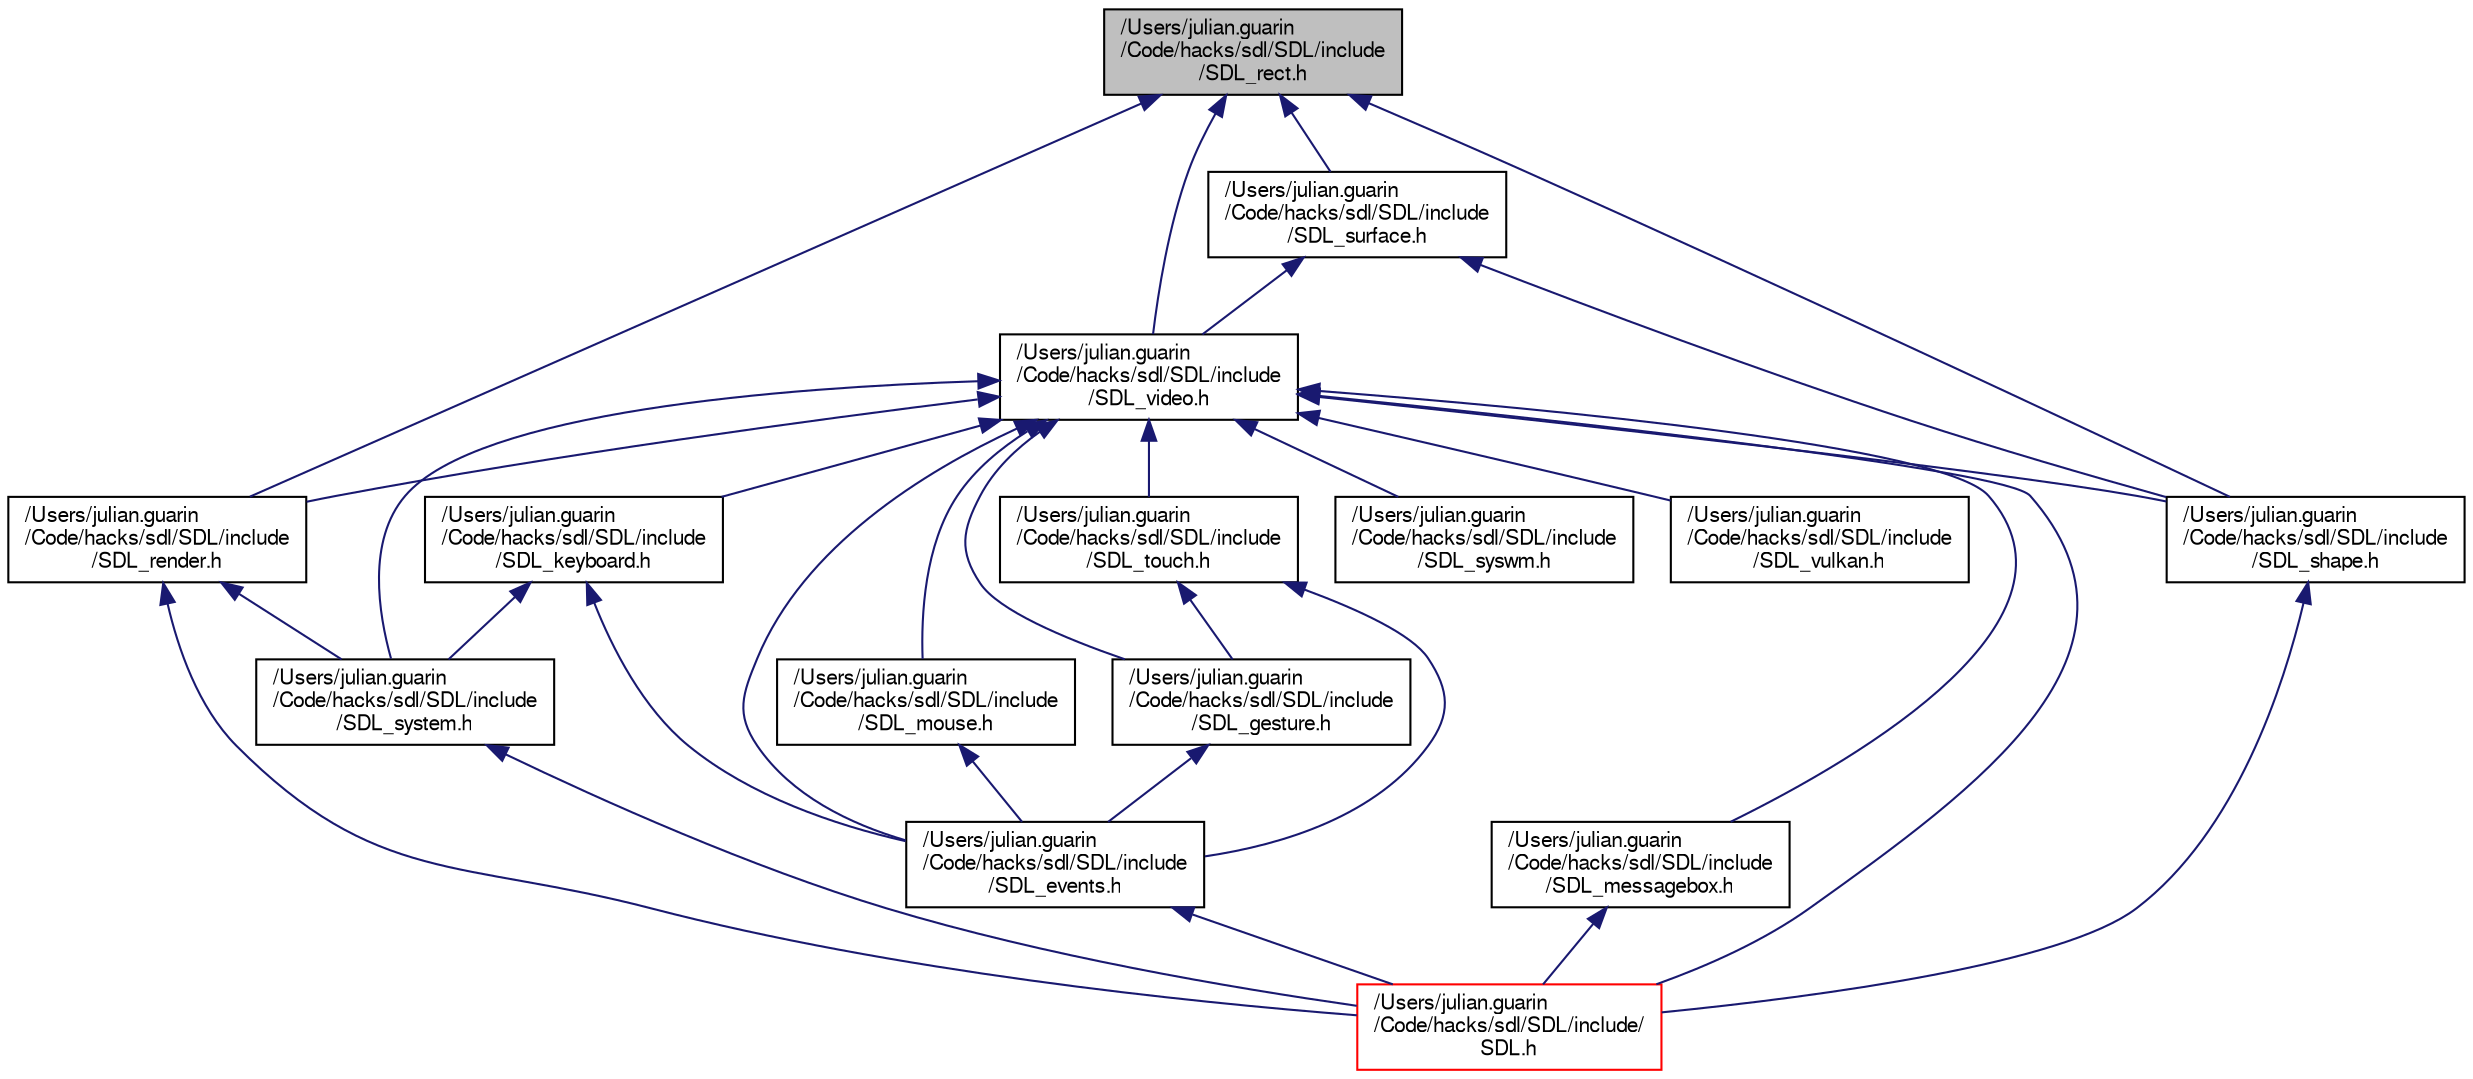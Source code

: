 digraph "/Users/julian.guarin/Code/hacks/sdl/SDL/include/SDL_rect.h"
{
  edge [fontname="FreeSans",fontsize="10",labelfontname="FreeSans",labelfontsize="10"];
  node [fontname="FreeSans",fontsize="10",shape=record];
  Node13 [label="/Users/julian.guarin\l/Code/hacks/sdl/SDL/include\l/SDL_rect.h",height=0.2,width=0.4,color="black", fillcolor="grey75", style="filled", fontcolor="black"];
  Node13 -> Node14 [dir="back",color="midnightblue",fontsize="10",style="solid",fontname="FreeSans"];
  Node14 [label="/Users/julian.guarin\l/Code/hacks/sdl/SDL/include\l/SDL_video.h",height=0.2,width=0.4,color="black", fillcolor="white", style="filled",URL="$dc/d64/_s_d_l__video_8h.html"];
  Node14 -> Node15 [dir="back",color="midnightblue",fontsize="10",style="solid",fontname="FreeSans"];
  Node15 [label="/Users/julian.guarin\l/Code/hacks/sdl/SDL/include\l/SDL_events.h",height=0.2,width=0.4,color="black", fillcolor="white", style="filled",URL="$d9/d42/_s_d_l__events_8h.html"];
  Node15 -> Node16 [dir="back",color="midnightblue",fontsize="10",style="solid",fontname="FreeSans"];
  Node16 [label="/Users/julian.guarin\l/Code/hacks/sdl/SDL/include/\lSDL.h",height=0.2,width=0.4,color="red", fillcolor="white", style="filled",URL="$de/ddc/_s_d_l_8h.html"];
  Node14 -> Node21 [dir="back",color="midnightblue",fontsize="10",style="solid",fontname="FreeSans"];
  Node21 [label="/Users/julian.guarin\l/Code/hacks/sdl/SDL/include\l/SDL_keyboard.h",height=0.2,width=0.4,color="black", fillcolor="white", style="filled",URL="$d3/d07/_s_d_l__keyboard_8h.html"];
  Node21 -> Node15 [dir="back",color="midnightblue",fontsize="10",style="solid",fontname="FreeSans"];
  Node21 -> Node22 [dir="back",color="midnightblue",fontsize="10",style="solid",fontname="FreeSans"];
  Node22 [label="/Users/julian.guarin\l/Code/hacks/sdl/SDL/include\l/SDL_system.h",height=0.2,width=0.4,color="black", fillcolor="white", style="filled",URL="$d9/d7c/_s_d_l__system_8h.html"];
  Node22 -> Node16 [dir="back",color="midnightblue",fontsize="10",style="solid",fontname="FreeSans"];
  Node14 -> Node23 [dir="back",color="midnightblue",fontsize="10",style="solid",fontname="FreeSans"];
  Node23 [label="/Users/julian.guarin\l/Code/hacks/sdl/SDL/include\l/SDL_mouse.h",height=0.2,width=0.4,color="black", fillcolor="white", style="filled",URL="$d5/d62/_s_d_l__mouse_8h.html"];
  Node23 -> Node15 [dir="back",color="midnightblue",fontsize="10",style="solid",fontname="FreeSans"];
  Node14 -> Node24 [dir="back",color="midnightblue",fontsize="10",style="solid",fontname="FreeSans"];
  Node24 [label="/Users/julian.guarin\l/Code/hacks/sdl/SDL/include\l/SDL_gesture.h",height=0.2,width=0.4,color="black", fillcolor="white", style="filled",URL="$de/da1/_s_d_l__gesture_8h.html"];
  Node24 -> Node15 [dir="back",color="midnightblue",fontsize="10",style="solid",fontname="FreeSans"];
  Node14 -> Node25 [dir="back",color="midnightblue",fontsize="10",style="solid",fontname="FreeSans"];
  Node25 [label="/Users/julian.guarin\l/Code/hacks/sdl/SDL/include\l/SDL_touch.h",height=0.2,width=0.4,color="black", fillcolor="white", style="filled",URL="$da/dc2/_s_d_l__touch_8h.html"];
  Node25 -> Node24 [dir="back",color="midnightblue",fontsize="10",style="solid",fontname="FreeSans"];
  Node25 -> Node15 [dir="back",color="midnightblue",fontsize="10",style="solid",fontname="FreeSans"];
  Node14 -> Node26 [dir="back",color="midnightblue",fontsize="10",style="solid",fontname="FreeSans"];
  Node26 [label="/Users/julian.guarin\l/Code/hacks/sdl/SDL/include\l/SDL_messagebox.h",height=0.2,width=0.4,color="black", fillcolor="white", style="filled",URL="$da/d36/_s_d_l__messagebox_8h.html"];
  Node26 -> Node16 [dir="back",color="midnightblue",fontsize="10",style="solid",fontname="FreeSans"];
  Node14 -> Node27 [dir="back",color="midnightblue",fontsize="10",style="solid",fontname="FreeSans"];
  Node27 [label="/Users/julian.guarin\l/Code/hacks/sdl/SDL/include\l/SDL_render.h",height=0.2,width=0.4,color="black", fillcolor="white", style="filled",URL="$d6/d30/_s_d_l__render_8h.html"];
  Node27 -> Node16 [dir="back",color="midnightblue",fontsize="10",style="solid",fontname="FreeSans"];
  Node27 -> Node22 [dir="back",color="midnightblue",fontsize="10",style="solid",fontname="FreeSans"];
  Node14 -> Node28 [dir="back",color="midnightblue",fontsize="10",style="solid",fontname="FreeSans"];
  Node28 [label="/Users/julian.guarin\l/Code/hacks/sdl/SDL/include\l/SDL_shape.h",height=0.2,width=0.4,color="black", fillcolor="white", style="filled",URL="$dc/d20/_s_d_l__shape_8h.html"];
  Node28 -> Node16 [dir="back",color="midnightblue",fontsize="10",style="solid",fontname="FreeSans"];
  Node14 -> Node22 [dir="back",color="midnightblue",fontsize="10",style="solid",fontname="FreeSans"];
  Node14 -> Node16 [dir="back",color="midnightblue",fontsize="10",style="solid",fontname="FreeSans"];
  Node14 -> Node29 [dir="back",color="midnightblue",fontsize="10",style="solid",fontname="FreeSans"];
  Node29 [label="/Users/julian.guarin\l/Code/hacks/sdl/SDL/include\l/SDL_syswm.h",height=0.2,width=0.4,color="black", fillcolor="white", style="filled",URL="$de/df3/_s_d_l__syswm_8h.html"];
  Node14 -> Node30 [dir="back",color="midnightblue",fontsize="10",style="solid",fontname="FreeSans"];
  Node30 [label="/Users/julian.guarin\l/Code/hacks/sdl/SDL/include\l/SDL_vulkan.h",height=0.2,width=0.4,color="black", fillcolor="white", style="filled",URL="$d2/da2/_s_d_l__vulkan_8h.html"];
  Node13 -> Node31 [dir="back",color="midnightblue",fontsize="10",style="solid",fontname="FreeSans"];
  Node31 [label="/Users/julian.guarin\l/Code/hacks/sdl/SDL/include\l/SDL_surface.h",height=0.2,width=0.4,color="black", fillcolor="white", style="filled",URL="$d4/d6d/_s_d_l__surface_8h.html"];
  Node31 -> Node14 [dir="back",color="midnightblue",fontsize="10",style="solid",fontname="FreeSans"];
  Node31 -> Node28 [dir="back",color="midnightblue",fontsize="10",style="solid",fontname="FreeSans"];
  Node13 -> Node27 [dir="back",color="midnightblue",fontsize="10",style="solid",fontname="FreeSans"];
  Node13 -> Node28 [dir="back",color="midnightblue",fontsize="10",style="solid",fontname="FreeSans"];
}

